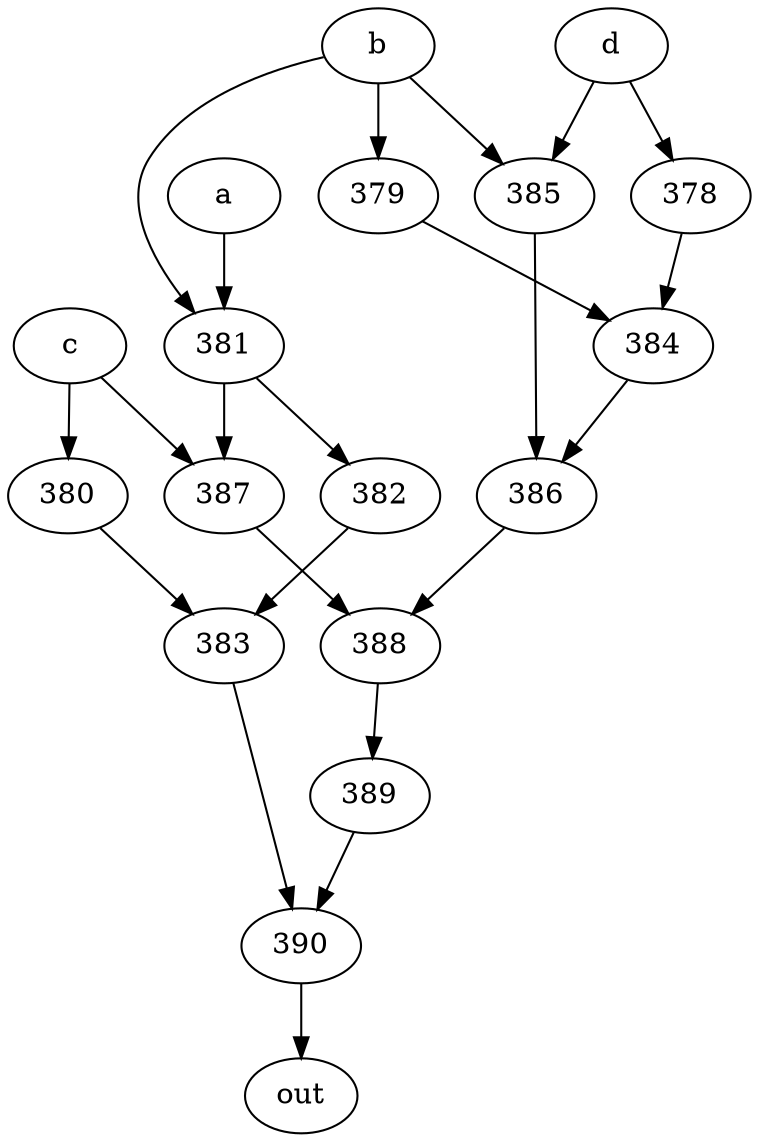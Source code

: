 strict digraph "" {
	390 -> out;
	a -> 381;
	381 -> 382;
	381 -> 387;
	382 -> 383;
	387 -> 388;
	b -> 381;
	b -> 379;
	b -> 385;
	379 -> 384;
	385 -> 386;
	384 -> 386;
	386 -> 388;
	c -> 387;
	c -> 380;
	380 -> 383;
	383 -> 390;
	388 -> 389;
	d -> 385;
	d -> 378;
	378 -> 384;
	389 -> 390;
}
